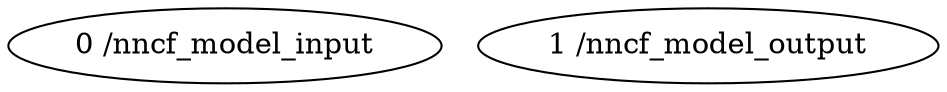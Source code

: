 strict digraph  {
"0 /nncf_model_input" [id=0, scope="", type=nncf_model_input];
"1 /nncf_model_output" [id=1, scope="", type=nncf_model_output];
}
